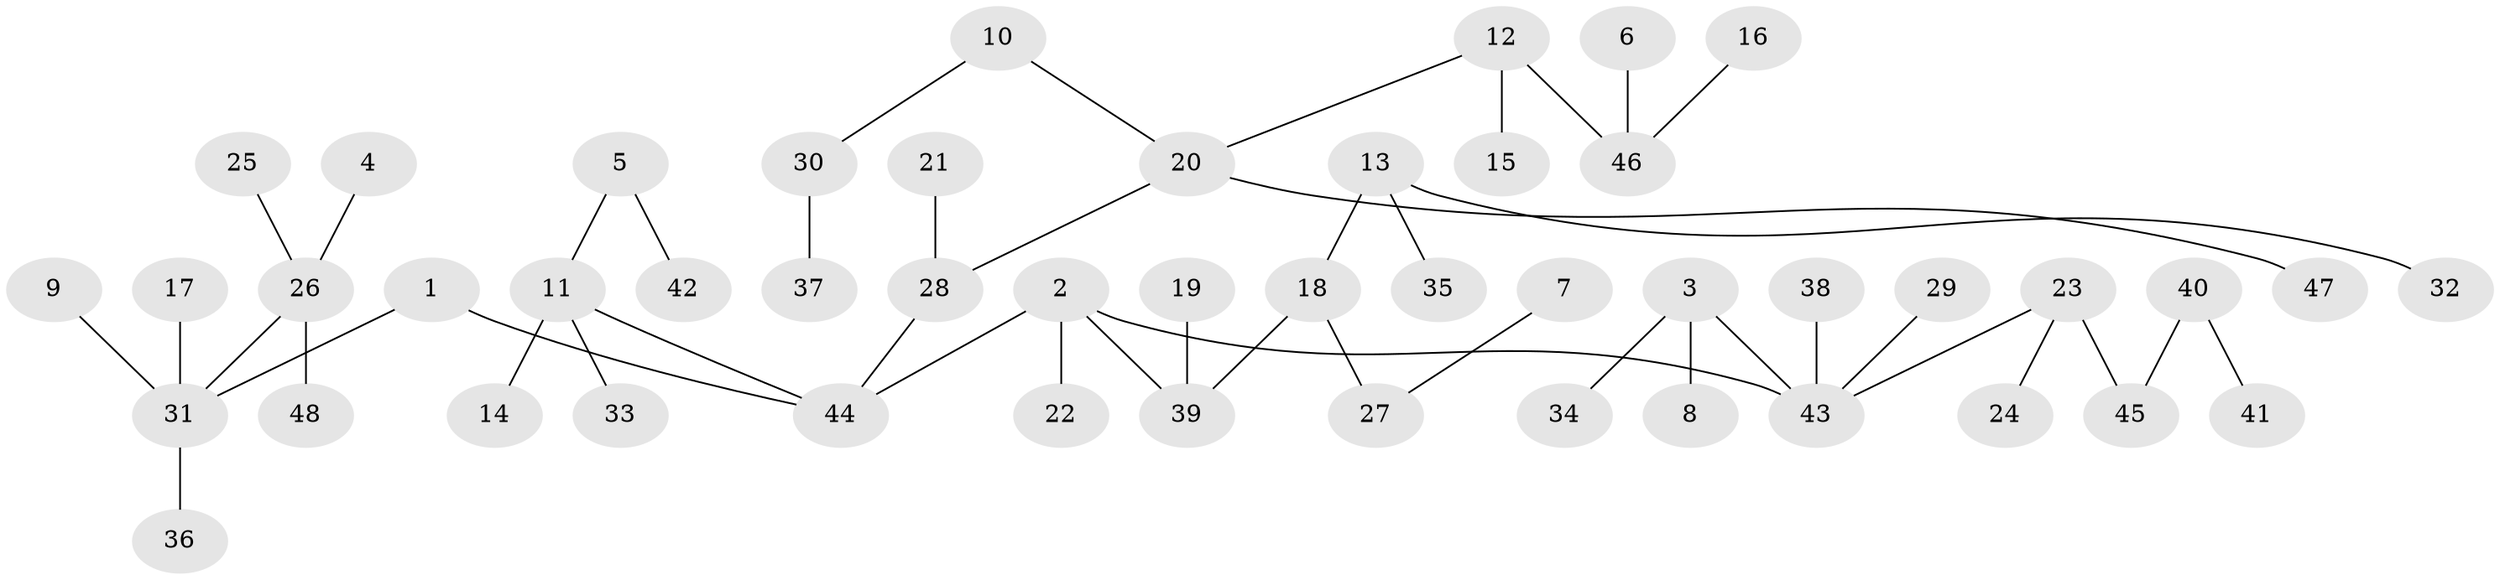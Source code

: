// original degree distribution, {6: 0.025210084033613446, 2: 0.23529411764705882, 5: 0.04201680672268908, 4: 0.06722689075630252, 3: 0.12605042016806722, 1: 0.5042016806722689}
// Generated by graph-tools (version 1.1) at 2025/37/03/04/25 23:37:26]
// undirected, 48 vertices, 47 edges
graph export_dot {
  node [color=gray90,style=filled];
  1;
  2;
  3;
  4;
  5;
  6;
  7;
  8;
  9;
  10;
  11;
  12;
  13;
  14;
  15;
  16;
  17;
  18;
  19;
  20;
  21;
  22;
  23;
  24;
  25;
  26;
  27;
  28;
  29;
  30;
  31;
  32;
  33;
  34;
  35;
  36;
  37;
  38;
  39;
  40;
  41;
  42;
  43;
  44;
  45;
  46;
  47;
  48;
  1 -- 31 [weight=1.0];
  1 -- 44 [weight=1.0];
  2 -- 22 [weight=1.0];
  2 -- 39 [weight=1.0];
  2 -- 43 [weight=1.0];
  2 -- 44 [weight=1.0];
  3 -- 8 [weight=1.0];
  3 -- 34 [weight=1.0];
  3 -- 43 [weight=1.0];
  4 -- 26 [weight=1.0];
  5 -- 11 [weight=1.0];
  5 -- 42 [weight=1.0];
  6 -- 46 [weight=1.0];
  7 -- 27 [weight=1.0];
  9 -- 31 [weight=1.0];
  10 -- 20 [weight=1.0];
  10 -- 30 [weight=1.0];
  11 -- 14 [weight=1.0];
  11 -- 33 [weight=1.0];
  11 -- 44 [weight=1.0];
  12 -- 15 [weight=1.0];
  12 -- 20 [weight=1.0];
  12 -- 46 [weight=1.0];
  13 -- 18 [weight=1.0];
  13 -- 32 [weight=1.0];
  13 -- 35 [weight=1.0];
  16 -- 46 [weight=1.0];
  17 -- 31 [weight=1.0];
  18 -- 27 [weight=1.0];
  18 -- 39 [weight=1.0];
  19 -- 39 [weight=1.0];
  20 -- 28 [weight=1.0];
  20 -- 47 [weight=1.0];
  21 -- 28 [weight=1.0];
  23 -- 24 [weight=1.0];
  23 -- 43 [weight=1.0];
  23 -- 45 [weight=1.0];
  25 -- 26 [weight=1.0];
  26 -- 31 [weight=1.0];
  26 -- 48 [weight=1.0];
  28 -- 44 [weight=1.0];
  29 -- 43 [weight=1.0];
  30 -- 37 [weight=1.0];
  31 -- 36 [weight=1.0];
  38 -- 43 [weight=1.0];
  40 -- 41 [weight=1.0];
  40 -- 45 [weight=1.0];
}
